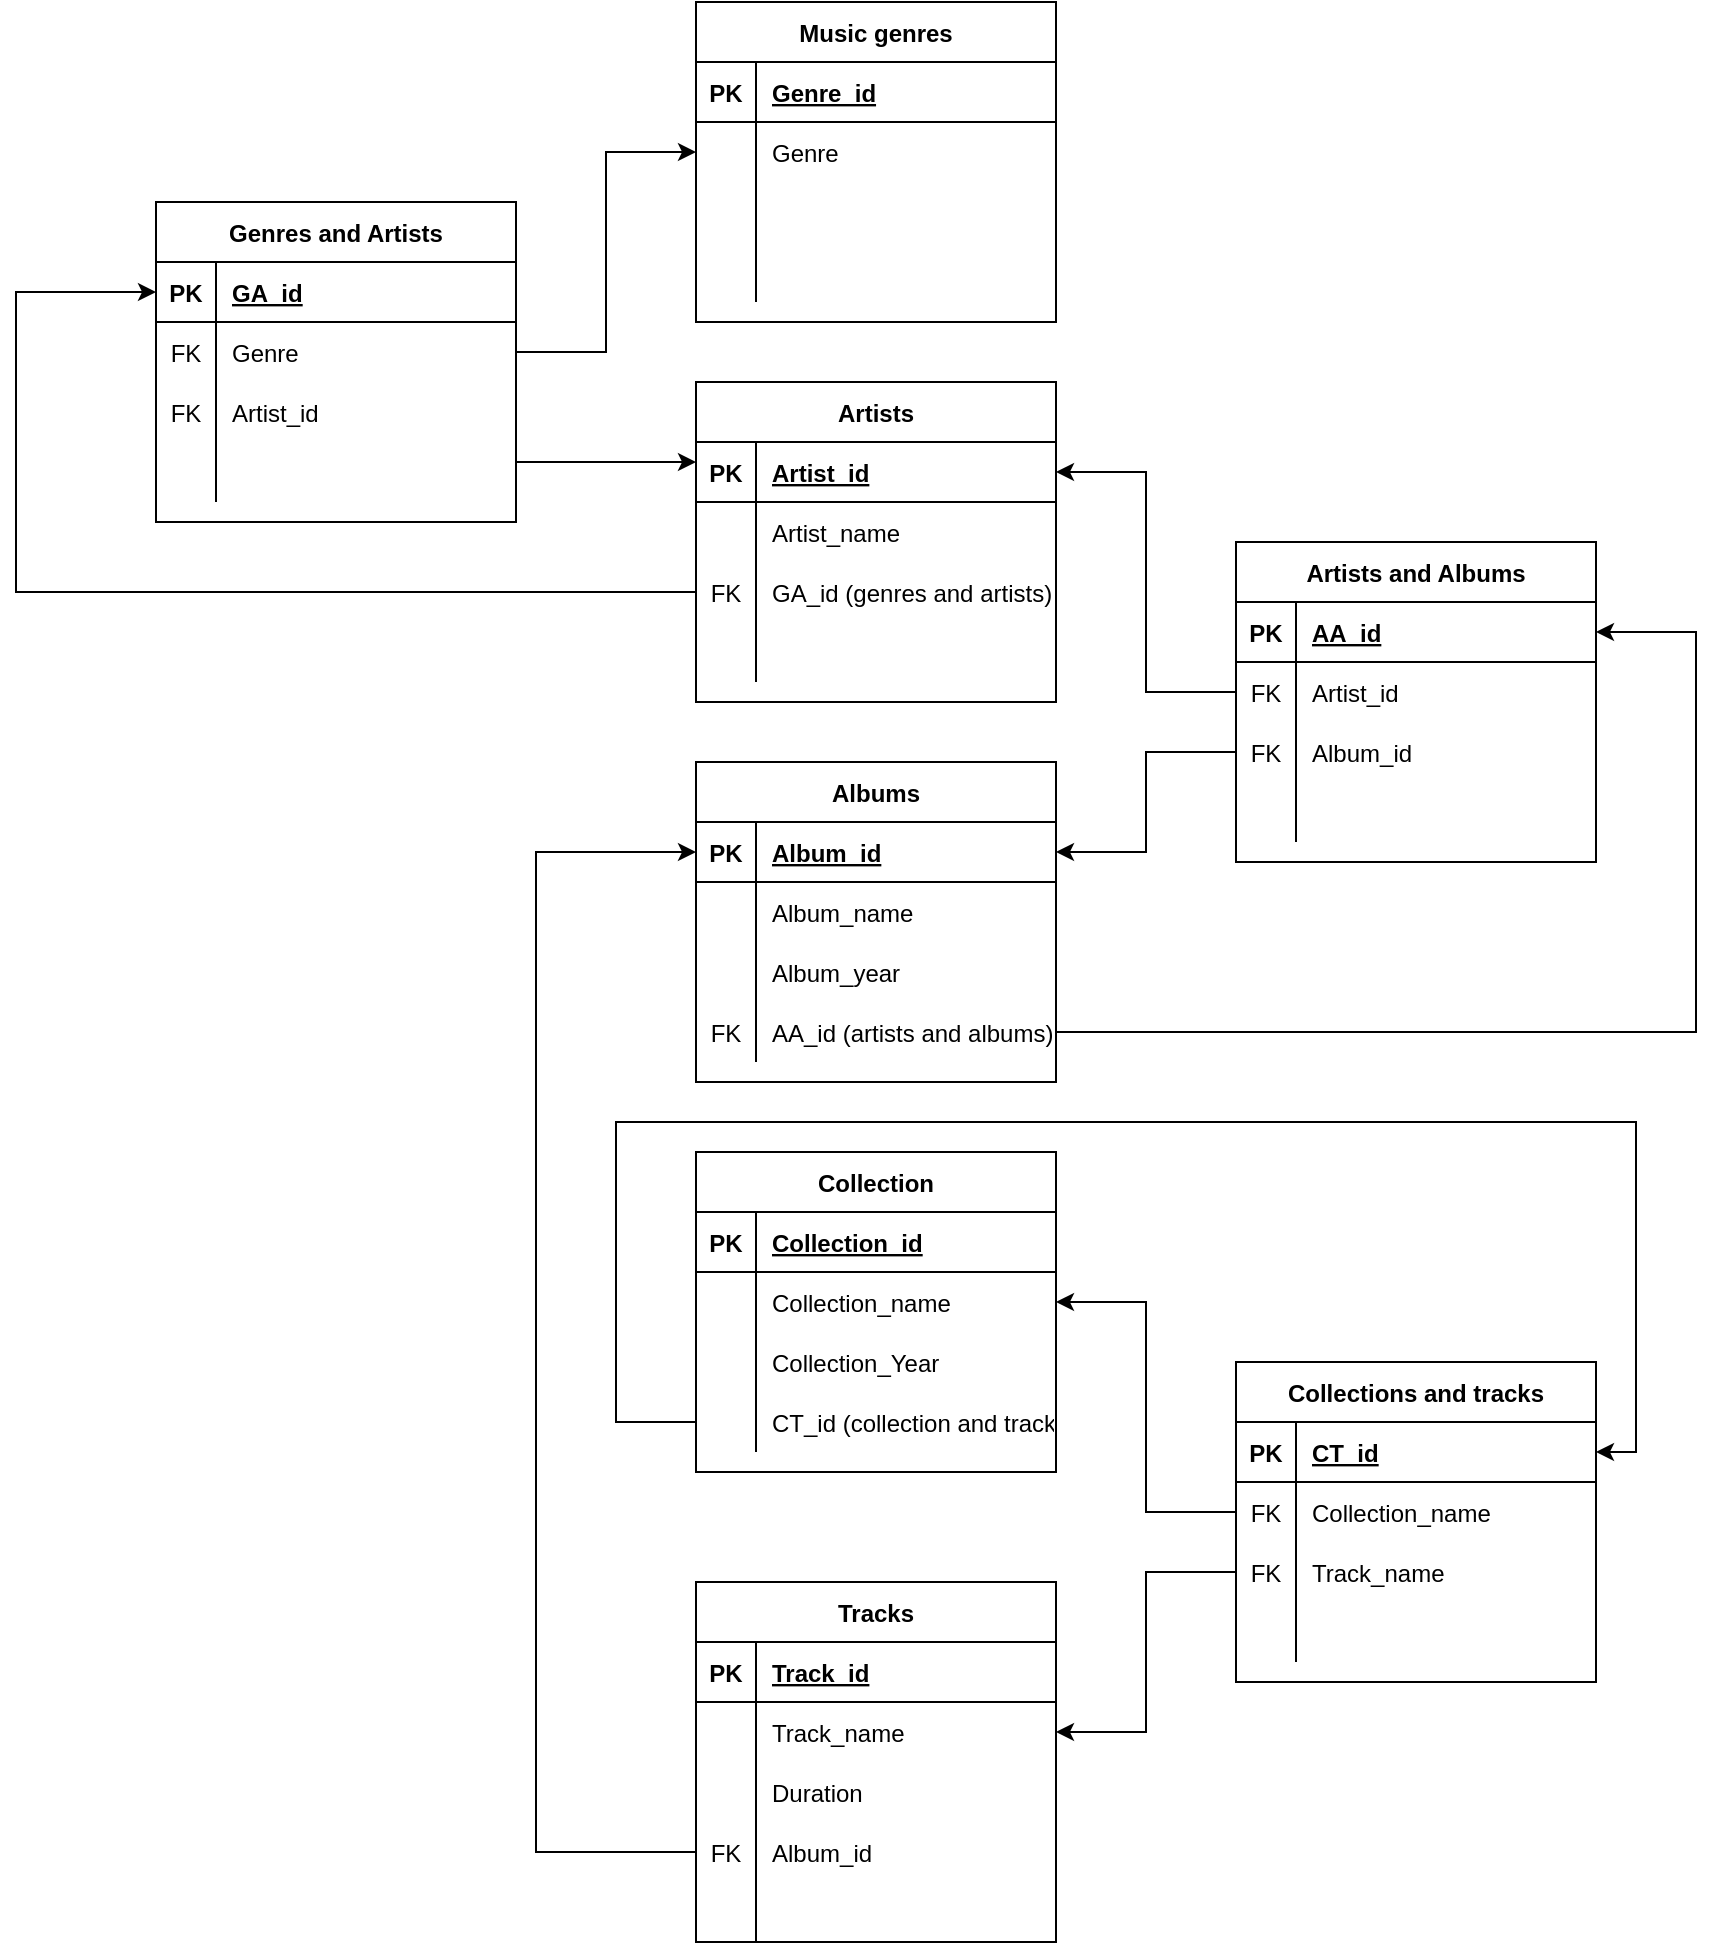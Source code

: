 <mxfile version="20.5.1" type="github">
  <diagram id="jY6W27kg9r6BB66glRkD" name="Страница 1">
    <mxGraphModel dx="1917" dy="568" grid="1" gridSize="10" guides="1" tooltips="1" connect="1" arrows="1" fold="1" page="1" pageScale="1" pageWidth="827" pageHeight="1169" math="0" shadow="0">
      <root>
        <mxCell id="0" />
        <mxCell id="1" parent="0" />
        <mxCell id="2VaK1a6wCVmKWo9FYYq7-14" value="Artists" style="shape=table;startSize=30;container=1;collapsible=1;childLayout=tableLayout;fixedRows=1;rowLines=0;fontStyle=1;align=center;resizeLast=1;" vertex="1" parent="1">
          <mxGeometry x="300" y="200" width="180" height="160" as="geometry" />
        </mxCell>
        <mxCell id="2VaK1a6wCVmKWo9FYYq7-15" value="" style="shape=tableRow;horizontal=0;startSize=0;swimlaneHead=0;swimlaneBody=0;fillColor=none;collapsible=0;dropTarget=0;points=[[0,0.5],[1,0.5]];portConstraint=eastwest;top=0;left=0;right=0;bottom=1;" vertex="1" parent="2VaK1a6wCVmKWo9FYYq7-14">
          <mxGeometry y="30" width="180" height="30" as="geometry" />
        </mxCell>
        <mxCell id="2VaK1a6wCVmKWo9FYYq7-16" value="PK" style="shape=partialRectangle;connectable=0;fillColor=none;top=0;left=0;bottom=0;right=0;fontStyle=1;overflow=hidden;" vertex="1" parent="2VaK1a6wCVmKWo9FYYq7-15">
          <mxGeometry width="30" height="30" as="geometry">
            <mxRectangle width="30" height="30" as="alternateBounds" />
          </mxGeometry>
        </mxCell>
        <mxCell id="2VaK1a6wCVmKWo9FYYq7-17" value="Artist_id" style="shape=partialRectangle;connectable=0;fillColor=none;top=0;left=0;bottom=0;right=0;align=left;spacingLeft=6;fontStyle=5;overflow=hidden;" vertex="1" parent="2VaK1a6wCVmKWo9FYYq7-15">
          <mxGeometry x="30" width="150" height="30" as="geometry">
            <mxRectangle width="150" height="30" as="alternateBounds" />
          </mxGeometry>
        </mxCell>
        <mxCell id="2VaK1a6wCVmKWo9FYYq7-18" value="" style="shape=tableRow;horizontal=0;startSize=0;swimlaneHead=0;swimlaneBody=0;fillColor=none;collapsible=0;dropTarget=0;points=[[0,0.5],[1,0.5]];portConstraint=eastwest;top=0;left=0;right=0;bottom=0;" vertex="1" parent="2VaK1a6wCVmKWo9FYYq7-14">
          <mxGeometry y="60" width="180" height="30" as="geometry" />
        </mxCell>
        <mxCell id="2VaK1a6wCVmKWo9FYYq7-19" value="" style="shape=partialRectangle;connectable=0;fillColor=none;top=0;left=0;bottom=0;right=0;editable=1;overflow=hidden;" vertex="1" parent="2VaK1a6wCVmKWo9FYYq7-18">
          <mxGeometry width="30" height="30" as="geometry">
            <mxRectangle width="30" height="30" as="alternateBounds" />
          </mxGeometry>
        </mxCell>
        <mxCell id="2VaK1a6wCVmKWo9FYYq7-20" value="Artist_name" style="shape=partialRectangle;connectable=0;fillColor=none;top=0;left=0;bottom=0;right=0;align=left;spacingLeft=6;overflow=hidden;" vertex="1" parent="2VaK1a6wCVmKWo9FYYq7-18">
          <mxGeometry x="30" width="150" height="30" as="geometry">
            <mxRectangle width="150" height="30" as="alternateBounds" />
          </mxGeometry>
        </mxCell>
        <mxCell id="2VaK1a6wCVmKWo9FYYq7-21" value="" style="shape=tableRow;horizontal=0;startSize=0;swimlaneHead=0;swimlaneBody=0;fillColor=none;collapsible=0;dropTarget=0;points=[[0,0.5],[1,0.5]];portConstraint=eastwest;top=0;left=0;right=0;bottom=0;" vertex="1" parent="2VaK1a6wCVmKWo9FYYq7-14">
          <mxGeometry y="90" width="180" height="30" as="geometry" />
        </mxCell>
        <mxCell id="2VaK1a6wCVmKWo9FYYq7-22" value="FK" style="shape=partialRectangle;connectable=0;fillColor=none;top=0;left=0;bottom=0;right=0;editable=1;overflow=hidden;" vertex="1" parent="2VaK1a6wCVmKWo9FYYq7-21">
          <mxGeometry width="30" height="30" as="geometry">
            <mxRectangle width="30" height="30" as="alternateBounds" />
          </mxGeometry>
        </mxCell>
        <mxCell id="2VaK1a6wCVmKWo9FYYq7-23" value="GA_id (genres and artists)" style="shape=partialRectangle;connectable=0;fillColor=none;top=0;left=0;bottom=0;right=0;align=left;spacingLeft=6;overflow=hidden;" vertex="1" parent="2VaK1a6wCVmKWo9FYYq7-21">
          <mxGeometry x="30" width="150" height="30" as="geometry">
            <mxRectangle width="150" height="30" as="alternateBounds" />
          </mxGeometry>
        </mxCell>
        <mxCell id="2VaK1a6wCVmKWo9FYYq7-24" value="" style="shape=tableRow;horizontal=0;startSize=0;swimlaneHead=0;swimlaneBody=0;fillColor=none;collapsible=0;dropTarget=0;points=[[0,0.5],[1,0.5]];portConstraint=eastwest;top=0;left=0;right=0;bottom=0;" vertex="1" parent="2VaK1a6wCVmKWo9FYYq7-14">
          <mxGeometry y="120" width="180" height="30" as="geometry" />
        </mxCell>
        <mxCell id="2VaK1a6wCVmKWo9FYYq7-25" value="" style="shape=partialRectangle;connectable=0;fillColor=none;top=0;left=0;bottom=0;right=0;editable=1;overflow=hidden;" vertex="1" parent="2VaK1a6wCVmKWo9FYYq7-24">
          <mxGeometry width="30" height="30" as="geometry">
            <mxRectangle width="30" height="30" as="alternateBounds" />
          </mxGeometry>
        </mxCell>
        <mxCell id="2VaK1a6wCVmKWo9FYYq7-26" value="" style="shape=partialRectangle;connectable=0;fillColor=none;top=0;left=0;bottom=0;right=0;align=left;spacingLeft=6;overflow=hidden;" vertex="1" parent="2VaK1a6wCVmKWo9FYYq7-24">
          <mxGeometry x="30" width="150" height="30" as="geometry">
            <mxRectangle width="150" height="30" as="alternateBounds" />
          </mxGeometry>
        </mxCell>
        <mxCell id="2VaK1a6wCVmKWo9FYYq7-27" value="Albums" style="shape=table;startSize=30;container=1;collapsible=1;childLayout=tableLayout;fixedRows=1;rowLines=0;fontStyle=1;align=center;resizeLast=1;" vertex="1" parent="1">
          <mxGeometry x="300" y="390" width="180" height="160" as="geometry" />
        </mxCell>
        <mxCell id="2VaK1a6wCVmKWo9FYYq7-28" value="" style="shape=tableRow;horizontal=0;startSize=0;swimlaneHead=0;swimlaneBody=0;fillColor=none;collapsible=0;dropTarget=0;points=[[0,0.5],[1,0.5]];portConstraint=eastwest;top=0;left=0;right=0;bottom=1;" vertex="1" parent="2VaK1a6wCVmKWo9FYYq7-27">
          <mxGeometry y="30" width="180" height="30" as="geometry" />
        </mxCell>
        <mxCell id="2VaK1a6wCVmKWo9FYYq7-29" value="PK" style="shape=partialRectangle;connectable=0;fillColor=none;top=0;left=0;bottom=0;right=0;fontStyle=1;overflow=hidden;" vertex="1" parent="2VaK1a6wCVmKWo9FYYq7-28">
          <mxGeometry width="30" height="30" as="geometry">
            <mxRectangle width="30" height="30" as="alternateBounds" />
          </mxGeometry>
        </mxCell>
        <mxCell id="2VaK1a6wCVmKWo9FYYq7-30" value="Album_id" style="shape=partialRectangle;connectable=0;fillColor=none;top=0;left=0;bottom=0;right=0;align=left;spacingLeft=6;fontStyle=5;overflow=hidden;" vertex="1" parent="2VaK1a6wCVmKWo9FYYq7-28">
          <mxGeometry x="30" width="150" height="30" as="geometry">
            <mxRectangle width="150" height="30" as="alternateBounds" />
          </mxGeometry>
        </mxCell>
        <mxCell id="2VaK1a6wCVmKWo9FYYq7-31" value="" style="shape=tableRow;horizontal=0;startSize=0;swimlaneHead=0;swimlaneBody=0;fillColor=none;collapsible=0;dropTarget=0;points=[[0,0.5],[1,0.5]];portConstraint=eastwest;top=0;left=0;right=0;bottom=0;" vertex="1" parent="2VaK1a6wCVmKWo9FYYq7-27">
          <mxGeometry y="60" width="180" height="30" as="geometry" />
        </mxCell>
        <mxCell id="2VaK1a6wCVmKWo9FYYq7-32" value="" style="shape=partialRectangle;connectable=0;fillColor=none;top=0;left=0;bottom=0;right=0;editable=1;overflow=hidden;" vertex="1" parent="2VaK1a6wCVmKWo9FYYq7-31">
          <mxGeometry width="30" height="30" as="geometry">
            <mxRectangle width="30" height="30" as="alternateBounds" />
          </mxGeometry>
        </mxCell>
        <mxCell id="2VaK1a6wCVmKWo9FYYq7-33" value="Album_name" style="shape=partialRectangle;connectable=0;fillColor=none;top=0;left=0;bottom=0;right=0;align=left;spacingLeft=6;overflow=hidden;" vertex="1" parent="2VaK1a6wCVmKWo9FYYq7-31">
          <mxGeometry x="30" width="150" height="30" as="geometry">
            <mxRectangle width="150" height="30" as="alternateBounds" />
          </mxGeometry>
        </mxCell>
        <mxCell id="2VaK1a6wCVmKWo9FYYq7-34" value="" style="shape=tableRow;horizontal=0;startSize=0;swimlaneHead=0;swimlaneBody=0;fillColor=none;collapsible=0;dropTarget=0;points=[[0,0.5],[1,0.5]];portConstraint=eastwest;top=0;left=0;right=0;bottom=0;" vertex="1" parent="2VaK1a6wCVmKWo9FYYq7-27">
          <mxGeometry y="90" width="180" height="30" as="geometry" />
        </mxCell>
        <mxCell id="2VaK1a6wCVmKWo9FYYq7-35" value="" style="shape=partialRectangle;connectable=0;fillColor=none;top=0;left=0;bottom=0;right=0;editable=1;overflow=hidden;" vertex="1" parent="2VaK1a6wCVmKWo9FYYq7-34">
          <mxGeometry width="30" height="30" as="geometry">
            <mxRectangle width="30" height="30" as="alternateBounds" />
          </mxGeometry>
        </mxCell>
        <mxCell id="2VaK1a6wCVmKWo9FYYq7-36" value="Album_year" style="shape=partialRectangle;connectable=0;fillColor=none;top=0;left=0;bottom=0;right=0;align=left;spacingLeft=6;overflow=hidden;" vertex="1" parent="2VaK1a6wCVmKWo9FYYq7-34">
          <mxGeometry x="30" width="150" height="30" as="geometry">
            <mxRectangle width="150" height="30" as="alternateBounds" />
          </mxGeometry>
        </mxCell>
        <mxCell id="2VaK1a6wCVmKWo9FYYq7-37" value="" style="shape=tableRow;horizontal=0;startSize=0;swimlaneHead=0;swimlaneBody=0;fillColor=none;collapsible=0;dropTarget=0;points=[[0,0.5],[1,0.5]];portConstraint=eastwest;top=0;left=0;right=0;bottom=0;" vertex="1" parent="2VaK1a6wCVmKWo9FYYq7-27">
          <mxGeometry y="120" width="180" height="30" as="geometry" />
        </mxCell>
        <mxCell id="2VaK1a6wCVmKWo9FYYq7-38" value="FK" style="shape=partialRectangle;connectable=0;fillColor=none;top=0;left=0;bottom=0;right=0;editable=1;overflow=hidden;" vertex="1" parent="2VaK1a6wCVmKWo9FYYq7-37">
          <mxGeometry width="30" height="30" as="geometry">
            <mxRectangle width="30" height="30" as="alternateBounds" />
          </mxGeometry>
        </mxCell>
        <mxCell id="2VaK1a6wCVmKWo9FYYq7-39" value="AA_id (artists and albums)" style="shape=partialRectangle;connectable=0;fillColor=none;top=0;left=0;bottom=0;right=0;align=left;spacingLeft=6;overflow=hidden;" vertex="1" parent="2VaK1a6wCVmKWo9FYYq7-37">
          <mxGeometry x="30" width="150" height="30" as="geometry">
            <mxRectangle width="150" height="30" as="alternateBounds" />
          </mxGeometry>
        </mxCell>
        <mxCell id="2VaK1a6wCVmKWo9FYYq7-40" value="Tracks" style="shape=table;startSize=30;container=1;collapsible=1;childLayout=tableLayout;fixedRows=1;rowLines=0;fontStyle=1;align=center;resizeLast=1;" vertex="1" parent="1">
          <mxGeometry x="300" y="800" width="180" height="180" as="geometry" />
        </mxCell>
        <mxCell id="2VaK1a6wCVmKWo9FYYq7-41" value="" style="shape=tableRow;horizontal=0;startSize=0;swimlaneHead=0;swimlaneBody=0;fillColor=none;collapsible=0;dropTarget=0;points=[[0,0.5],[1,0.5]];portConstraint=eastwest;top=0;left=0;right=0;bottom=1;" vertex="1" parent="2VaK1a6wCVmKWo9FYYq7-40">
          <mxGeometry y="30" width="180" height="30" as="geometry" />
        </mxCell>
        <mxCell id="2VaK1a6wCVmKWo9FYYq7-42" value="PK" style="shape=partialRectangle;connectable=0;fillColor=none;top=0;left=0;bottom=0;right=0;fontStyle=1;overflow=hidden;" vertex="1" parent="2VaK1a6wCVmKWo9FYYq7-41">
          <mxGeometry width="30" height="30" as="geometry">
            <mxRectangle width="30" height="30" as="alternateBounds" />
          </mxGeometry>
        </mxCell>
        <mxCell id="2VaK1a6wCVmKWo9FYYq7-43" value="Track_id" style="shape=partialRectangle;connectable=0;fillColor=none;top=0;left=0;bottom=0;right=0;align=left;spacingLeft=6;fontStyle=5;overflow=hidden;" vertex="1" parent="2VaK1a6wCVmKWo9FYYq7-41">
          <mxGeometry x="30" width="150" height="30" as="geometry">
            <mxRectangle width="150" height="30" as="alternateBounds" />
          </mxGeometry>
        </mxCell>
        <mxCell id="2VaK1a6wCVmKWo9FYYq7-44" value="" style="shape=tableRow;horizontal=0;startSize=0;swimlaneHead=0;swimlaneBody=0;fillColor=none;collapsible=0;dropTarget=0;points=[[0,0.5],[1,0.5]];portConstraint=eastwest;top=0;left=0;right=0;bottom=0;" vertex="1" parent="2VaK1a6wCVmKWo9FYYq7-40">
          <mxGeometry y="60" width="180" height="30" as="geometry" />
        </mxCell>
        <mxCell id="2VaK1a6wCVmKWo9FYYq7-45" value="" style="shape=partialRectangle;connectable=0;fillColor=none;top=0;left=0;bottom=0;right=0;editable=1;overflow=hidden;" vertex="1" parent="2VaK1a6wCVmKWo9FYYq7-44">
          <mxGeometry width="30" height="30" as="geometry">
            <mxRectangle width="30" height="30" as="alternateBounds" />
          </mxGeometry>
        </mxCell>
        <mxCell id="2VaK1a6wCVmKWo9FYYq7-46" value="Track_name" style="shape=partialRectangle;connectable=0;fillColor=none;top=0;left=0;bottom=0;right=0;align=left;spacingLeft=6;overflow=hidden;" vertex="1" parent="2VaK1a6wCVmKWo9FYYq7-44">
          <mxGeometry x="30" width="150" height="30" as="geometry">
            <mxRectangle width="150" height="30" as="alternateBounds" />
          </mxGeometry>
        </mxCell>
        <mxCell id="2VaK1a6wCVmKWo9FYYq7-47" value="" style="shape=tableRow;horizontal=0;startSize=0;swimlaneHead=0;swimlaneBody=0;fillColor=none;collapsible=0;dropTarget=0;points=[[0,0.5],[1,0.5]];portConstraint=eastwest;top=0;left=0;right=0;bottom=0;" vertex="1" parent="2VaK1a6wCVmKWo9FYYq7-40">
          <mxGeometry y="90" width="180" height="30" as="geometry" />
        </mxCell>
        <mxCell id="2VaK1a6wCVmKWo9FYYq7-48" value="" style="shape=partialRectangle;connectable=0;fillColor=none;top=0;left=0;bottom=0;right=0;editable=1;overflow=hidden;" vertex="1" parent="2VaK1a6wCVmKWo9FYYq7-47">
          <mxGeometry width="30" height="30" as="geometry">
            <mxRectangle width="30" height="30" as="alternateBounds" />
          </mxGeometry>
        </mxCell>
        <mxCell id="2VaK1a6wCVmKWo9FYYq7-49" value="Duration" style="shape=partialRectangle;connectable=0;fillColor=none;top=0;left=0;bottom=0;right=0;align=left;spacingLeft=6;overflow=hidden;" vertex="1" parent="2VaK1a6wCVmKWo9FYYq7-47">
          <mxGeometry x="30" width="150" height="30" as="geometry">
            <mxRectangle width="150" height="30" as="alternateBounds" />
          </mxGeometry>
        </mxCell>
        <mxCell id="2VaK1a6wCVmKWo9FYYq7-50" value="" style="shape=tableRow;horizontal=0;startSize=0;swimlaneHead=0;swimlaneBody=0;fillColor=none;collapsible=0;dropTarget=0;points=[[0,0.5],[1,0.5]];portConstraint=eastwest;top=0;left=0;right=0;bottom=0;" vertex="1" parent="2VaK1a6wCVmKWo9FYYq7-40">
          <mxGeometry y="120" width="180" height="30" as="geometry" />
        </mxCell>
        <mxCell id="2VaK1a6wCVmKWo9FYYq7-51" value="FK" style="shape=partialRectangle;connectable=0;fillColor=none;top=0;left=0;bottom=0;right=0;editable=1;overflow=hidden;" vertex="1" parent="2VaK1a6wCVmKWo9FYYq7-50">
          <mxGeometry width="30" height="30" as="geometry">
            <mxRectangle width="30" height="30" as="alternateBounds" />
          </mxGeometry>
        </mxCell>
        <mxCell id="2VaK1a6wCVmKWo9FYYq7-52" value="Album_id" style="shape=partialRectangle;connectable=0;fillColor=none;top=0;left=0;bottom=0;right=0;align=left;spacingLeft=6;overflow=hidden;" vertex="1" parent="2VaK1a6wCVmKWo9FYYq7-50">
          <mxGeometry x="30" width="150" height="30" as="geometry">
            <mxRectangle width="150" height="30" as="alternateBounds" />
          </mxGeometry>
        </mxCell>
        <mxCell id="2VaK1a6wCVmKWo9FYYq7-161" value="" style="shape=tableRow;horizontal=0;startSize=0;swimlaneHead=0;swimlaneBody=0;fillColor=none;collapsible=0;dropTarget=0;points=[[0,0.5],[1,0.5]];portConstraint=eastwest;top=0;left=0;right=0;bottom=0;" vertex="1" parent="2VaK1a6wCVmKWo9FYYq7-40">
          <mxGeometry y="150" width="180" height="30" as="geometry" />
        </mxCell>
        <mxCell id="2VaK1a6wCVmKWo9FYYq7-162" value="" style="shape=partialRectangle;connectable=0;fillColor=none;top=0;left=0;bottom=0;right=0;editable=1;overflow=hidden;" vertex="1" parent="2VaK1a6wCVmKWo9FYYq7-161">
          <mxGeometry width="30" height="30" as="geometry">
            <mxRectangle width="30" height="30" as="alternateBounds" />
          </mxGeometry>
        </mxCell>
        <mxCell id="2VaK1a6wCVmKWo9FYYq7-163" value="" style="shape=partialRectangle;connectable=0;fillColor=none;top=0;left=0;bottom=0;right=0;align=left;spacingLeft=6;overflow=hidden;" vertex="1" parent="2VaK1a6wCVmKWo9FYYq7-161">
          <mxGeometry x="30" width="150" height="30" as="geometry">
            <mxRectangle width="150" height="30" as="alternateBounds" />
          </mxGeometry>
        </mxCell>
        <mxCell id="2VaK1a6wCVmKWo9FYYq7-82" value="Genres and Artists" style="shape=table;startSize=30;container=1;collapsible=1;childLayout=tableLayout;fixedRows=1;rowLines=0;fontStyle=1;align=center;resizeLast=1;" vertex="1" parent="1">
          <mxGeometry x="30" y="110" width="180" height="160" as="geometry" />
        </mxCell>
        <mxCell id="2VaK1a6wCVmKWo9FYYq7-83" value="" style="shape=tableRow;horizontal=0;startSize=0;swimlaneHead=0;swimlaneBody=0;fillColor=none;collapsible=0;dropTarget=0;points=[[0,0.5],[1,0.5]];portConstraint=eastwest;top=0;left=0;right=0;bottom=1;" vertex="1" parent="2VaK1a6wCVmKWo9FYYq7-82">
          <mxGeometry y="30" width="180" height="30" as="geometry" />
        </mxCell>
        <mxCell id="2VaK1a6wCVmKWo9FYYq7-84" value="PK" style="shape=partialRectangle;connectable=0;fillColor=none;top=0;left=0;bottom=0;right=0;fontStyle=1;overflow=hidden;" vertex="1" parent="2VaK1a6wCVmKWo9FYYq7-83">
          <mxGeometry width="30" height="30" as="geometry">
            <mxRectangle width="30" height="30" as="alternateBounds" />
          </mxGeometry>
        </mxCell>
        <mxCell id="2VaK1a6wCVmKWo9FYYq7-85" value="GA_id" style="shape=partialRectangle;connectable=0;fillColor=none;top=0;left=0;bottom=0;right=0;align=left;spacingLeft=6;fontStyle=5;overflow=hidden;" vertex="1" parent="2VaK1a6wCVmKWo9FYYq7-83">
          <mxGeometry x="30" width="150" height="30" as="geometry">
            <mxRectangle width="150" height="30" as="alternateBounds" />
          </mxGeometry>
        </mxCell>
        <mxCell id="2VaK1a6wCVmKWo9FYYq7-86" value="" style="shape=tableRow;horizontal=0;startSize=0;swimlaneHead=0;swimlaneBody=0;fillColor=none;collapsible=0;dropTarget=0;points=[[0,0.5],[1,0.5]];portConstraint=eastwest;top=0;left=0;right=0;bottom=0;" vertex="1" parent="2VaK1a6wCVmKWo9FYYq7-82">
          <mxGeometry y="60" width="180" height="30" as="geometry" />
        </mxCell>
        <mxCell id="2VaK1a6wCVmKWo9FYYq7-87" value="FK" style="shape=partialRectangle;connectable=0;fillColor=none;top=0;left=0;bottom=0;right=0;editable=1;overflow=hidden;" vertex="1" parent="2VaK1a6wCVmKWo9FYYq7-86">
          <mxGeometry width="30" height="30" as="geometry">
            <mxRectangle width="30" height="30" as="alternateBounds" />
          </mxGeometry>
        </mxCell>
        <mxCell id="2VaK1a6wCVmKWo9FYYq7-88" value="Genre" style="shape=partialRectangle;connectable=0;fillColor=none;top=0;left=0;bottom=0;right=0;align=left;spacingLeft=6;overflow=hidden;" vertex="1" parent="2VaK1a6wCVmKWo9FYYq7-86">
          <mxGeometry x="30" width="150" height="30" as="geometry">
            <mxRectangle width="150" height="30" as="alternateBounds" />
          </mxGeometry>
        </mxCell>
        <mxCell id="2VaK1a6wCVmKWo9FYYq7-89" value="" style="shape=tableRow;horizontal=0;startSize=0;swimlaneHead=0;swimlaneBody=0;fillColor=none;collapsible=0;dropTarget=0;points=[[0,0.5],[1,0.5]];portConstraint=eastwest;top=0;left=0;right=0;bottom=0;" vertex="1" parent="2VaK1a6wCVmKWo9FYYq7-82">
          <mxGeometry y="90" width="180" height="30" as="geometry" />
        </mxCell>
        <mxCell id="2VaK1a6wCVmKWo9FYYq7-90" value="FK" style="shape=partialRectangle;connectable=0;fillColor=none;top=0;left=0;bottom=0;right=0;editable=1;overflow=hidden;" vertex="1" parent="2VaK1a6wCVmKWo9FYYq7-89">
          <mxGeometry width="30" height="30" as="geometry">
            <mxRectangle width="30" height="30" as="alternateBounds" />
          </mxGeometry>
        </mxCell>
        <mxCell id="2VaK1a6wCVmKWo9FYYq7-91" value="Artist_id" style="shape=partialRectangle;connectable=0;fillColor=none;top=0;left=0;bottom=0;right=0;align=left;spacingLeft=6;overflow=hidden;" vertex="1" parent="2VaK1a6wCVmKWo9FYYq7-89">
          <mxGeometry x="30" width="150" height="30" as="geometry">
            <mxRectangle width="150" height="30" as="alternateBounds" />
          </mxGeometry>
        </mxCell>
        <mxCell id="2VaK1a6wCVmKWo9FYYq7-92" value="" style="shape=tableRow;horizontal=0;startSize=0;swimlaneHead=0;swimlaneBody=0;fillColor=none;collapsible=0;dropTarget=0;points=[[0,0.5],[1,0.5]];portConstraint=eastwest;top=0;left=0;right=0;bottom=0;" vertex="1" parent="2VaK1a6wCVmKWo9FYYq7-82">
          <mxGeometry y="120" width="180" height="30" as="geometry" />
        </mxCell>
        <mxCell id="2VaK1a6wCVmKWo9FYYq7-93" value="" style="shape=partialRectangle;connectable=0;fillColor=none;top=0;left=0;bottom=0;right=0;editable=1;overflow=hidden;" vertex="1" parent="2VaK1a6wCVmKWo9FYYq7-92">
          <mxGeometry width="30" height="30" as="geometry">
            <mxRectangle width="30" height="30" as="alternateBounds" />
          </mxGeometry>
        </mxCell>
        <mxCell id="2VaK1a6wCVmKWo9FYYq7-94" value="" style="shape=partialRectangle;connectable=0;fillColor=none;top=0;left=0;bottom=0;right=0;align=left;spacingLeft=6;overflow=hidden;" vertex="1" parent="2VaK1a6wCVmKWo9FYYq7-92">
          <mxGeometry x="30" width="150" height="30" as="geometry">
            <mxRectangle width="150" height="30" as="alternateBounds" />
          </mxGeometry>
        </mxCell>
        <mxCell id="2VaK1a6wCVmKWo9FYYq7-110" style="edgeStyle=orthogonalEdgeStyle;rounded=0;orthogonalLoop=1;jettySize=auto;html=1;exitX=1;exitY=0.5;exitDx=0;exitDy=0;" edge="1" parent="1" source="2VaK1a6wCVmKWo9FYYq7-89">
          <mxGeometry relative="1" as="geometry">
            <mxPoint x="300" y="240" as="targetPoint" />
            <Array as="points">
              <mxPoint x="210" y="240" />
              <mxPoint x="300" y="240" />
            </Array>
          </mxGeometry>
        </mxCell>
        <mxCell id="2VaK1a6wCVmKWo9FYYq7-125" style="edgeStyle=orthogonalEdgeStyle;rounded=0;orthogonalLoop=1;jettySize=auto;html=1;exitX=0;exitY=0.5;exitDx=0;exitDy=0;entryX=0;entryY=0.5;entryDx=0;entryDy=0;" edge="1" parent="1" source="2VaK1a6wCVmKWo9FYYq7-21" target="2VaK1a6wCVmKWo9FYYq7-83">
          <mxGeometry relative="1" as="geometry">
            <Array as="points">
              <mxPoint x="-40" y="305" />
              <mxPoint x="-40" y="155" />
            </Array>
          </mxGeometry>
        </mxCell>
        <mxCell id="2VaK1a6wCVmKWo9FYYq7-126" value="Artists and Albums" style="shape=table;startSize=30;container=1;collapsible=1;childLayout=tableLayout;fixedRows=1;rowLines=0;fontStyle=1;align=center;resizeLast=1;" vertex="1" parent="1">
          <mxGeometry x="570" y="280" width="180" height="160" as="geometry" />
        </mxCell>
        <mxCell id="2VaK1a6wCVmKWo9FYYq7-127" value="" style="shape=tableRow;horizontal=0;startSize=0;swimlaneHead=0;swimlaneBody=0;fillColor=none;collapsible=0;dropTarget=0;points=[[0,0.5],[1,0.5]];portConstraint=eastwest;top=0;left=0;right=0;bottom=1;" vertex="1" parent="2VaK1a6wCVmKWo9FYYq7-126">
          <mxGeometry y="30" width="180" height="30" as="geometry" />
        </mxCell>
        <mxCell id="2VaK1a6wCVmKWo9FYYq7-128" value="PK" style="shape=partialRectangle;connectable=0;fillColor=none;top=0;left=0;bottom=0;right=0;fontStyle=1;overflow=hidden;" vertex="1" parent="2VaK1a6wCVmKWo9FYYq7-127">
          <mxGeometry width="30" height="30" as="geometry">
            <mxRectangle width="30" height="30" as="alternateBounds" />
          </mxGeometry>
        </mxCell>
        <mxCell id="2VaK1a6wCVmKWo9FYYq7-129" value="AA_id" style="shape=partialRectangle;connectable=0;fillColor=none;top=0;left=0;bottom=0;right=0;align=left;spacingLeft=6;fontStyle=5;overflow=hidden;" vertex="1" parent="2VaK1a6wCVmKWo9FYYq7-127">
          <mxGeometry x="30" width="150" height="30" as="geometry">
            <mxRectangle width="150" height="30" as="alternateBounds" />
          </mxGeometry>
        </mxCell>
        <mxCell id="2VaK1a6wCVmKWo9FYYq7-130" value="" style="shape=tableRow;horizontal=0;startSize=0;swimlaneHead=0;swimlaneBody=0;fillColor=none;collapsible=0;dropTarget=0;points=[[0,0.5],[1,0.5]];portConstraint=eastwest;top=0;left=0;right=0;bottom=0;" vertex="1" parent="2VaK1a6wCVmKWo9FYYq7-126">
          <mxGeometry y="60" width="180" height="30" as="geometry" />
        </mxCell>
        <mxCell id="2VaK1a6wCVmKWo9FYYq7-131" value="FK" style="shape=partialRectangle;connectable=0;fillColor=none;top=0;left=0;bottom=0;right=0;editable=1;overflow=hidden;" vertex="1" parent="2VaK1a6wCVmKWo9FYYq7-130">
          <mxGeometry width="30" height="30" as="geometry">
            <mxRectangle width="30" height="30" as="alternateBounds" />
          </mxGeometry>
        </mxCell>
        <mxCell id="2VaK1a6wCVmKWo9FYYq7-132" value="Artist_id" style="shape=partialRectangle;connectable=0;fillColor=none;top=0;left=0;bottom=0;right=0;align=left;spacingLeft=6;overflow=hidden;" vertex="1" parent="2VaK1a6wCVmKWo9FYYq7-130">
          <mxGeometry x="30" width="150" height="30" as="geometry">
            <mxRectangle width="150" height="30" as="alternateBounds" />
          </mxGeometry>
        </mxCell>
        <mxCell id="2VaK1a6wCVmKWo9FYYq7-133" value="" style="shape=tableRow;horizontal=0;startSize=0;swimlaneHead=0;swimlaneBody=0;fillColor=none;collapsible=0;dropTarget=0;points=[[0,0.5],[1,0.5]];portConstraint=eastwest;top=0;left=0;right=0;bottom=0;" vertex="1" parent="2VaK1a6wCVmKWo9FYYq7-126">
          <mxGeometry y="90" width="180" height="30" as="geometry" />
        </mxCell>
        <mxCell id="2VaK1a6wCVmKWo9FYYq7-134" value="FK" style="shape=partialRectangle;connectable=0;fillColor=none;top=0;left=0;bottom=0;right=0;editable=1;overflow=hidden;" vertex="1" parent="2VaK1a6wCVmKWo9FYYq7-133">
          <mxGeometry width="30" height="30" as="geometry">
            <mxRectangle width="30" height="30" as="alternateBounds" />
          </mxGeometry>
        </mxCell>
        <mxCell id="2VaK1a6wCVmKWo9FYYq7-135" value="Album_id" style="shape=partialRectangle;connectable=0;fillColor=none;top=0;left=0;bottom=0;right=0;align=left;spacingLeft=6;overflow=hidden;" vertex="1" parent="2VaK1a6wCVmKWo9FYYq7-133">
          <mxGeometry x="30" width="150" height="30" as="geometry">
            <mxRectangle width="150" height="30" as="alternateBounds" />
          </mxGeometry>
        </mxCell>
        <mxCell id="2VaK1a6wCVmKWo9FYYq7-136" value="" style="shape=tableRow;horizontal=0;startSize=0;swimlaneHead=0;swimlaneBody=0;fillColor=none;collapsible=0;dropTarget=0;points=[[0,0.5],[1,0.5]];portConstraint=eastwest;top=0;left=0;right=0;bottom=0;" vertex="1" parent="2VaK1a6wCVmKWo9FYYq7-126">
          <mxGeometry y="120" width="180" height="30" as="geometry" />
        </mxCell>
        <mxCell id="2VaK1a6wCVmKWo9FYYq7-137" value="" style="shape=partialRectangle;connectable=0;fillColor=none;top=0;left=0;bottom=0;right=0;editable=1;overflow=hidden;" vertex="1" parent="2VaK1a6wCVmKWo9FYYq7-136">
          <mxGeometry width="30" height="30" as="geometry">
            <mxRectangle width="30" height="30" as="alternateBounds" />
          </mxGeometry>
        </mxCell>
        <mxCell id="2VaK1a6wCVmKWo9FYYq7-138" value="" style="shape=partialRectangle;connectable=0;fillColor=none;top=0;left=0;bottom=0;right=0;align=left;spacingLeft=6;overflow=hidden;" vertex="1" parent="2VaK1a6wCVmKWo9FYYq7-136">
          <mxGeometry x="30" width="150" height="30" as="geometry">
            <mxRectangle width="150" height="30" as="alternateBounds" />
          </mxGeometry>
        </mxCell>
        <mxCell id="2VaK1a6wCVmKWo9FYYq7-140" style="edgeStyle=orthogonalEdgeStyle;rounded=0;orthogonalLoop=1;jettySize=auto;html=1;exitX=0;exitY=0.5;exitDx=0;exitDy=0;entryX=1;entryY=0.5;entryDx=0;entryDy=0;" edge="1" parent="1" source="2VaK1a6wCVmKWo9FYYq7-130" target="2VaK1a6wCVmKWo9FYYq7-15">
          <mxGeometry relative="1" as="geometry" />
        </mxCell>
        <mxCell id="2VaK1a6wCVmKWo9FYYq7-141" style="edgeStyle=orthogonalEdgeStyle;rounded=0;orthogonalLoop=1;jettySize=auto;html=1;exitX=0;exitY=0.5;exitDx=0;exitDy=0;entryX=1;entryY=0.5;entryDx=0;entryDy=0;" edge="1" parent="1" source="2VaK1a6wCVmKWo9FYYq7-133" target="2VaK1a6wCVmKWo9FYYq7-28">
          <mxGeometry relative="1" as="geometry" />
        </mxCell>
        <mxCell id="2VaK1a6wCVmKWo9FYYq7-142" style="edgeStyle=orthogonalEdgeStyle;rounded=0;orthogonalLoop=1;jettySize=auto;html=1;exitX=1;exitY=0.5;exitDx=0;exitDy=0;entryX=1;entryY=0.5;entryDx=0;entryDy=0;" edge="1" parent="1" source="2VaK1a6wCVmKWo9FYYq7-37" target="2VaK1a6wCVmKWo9FYYq7-127">
          <mxGeometry relative="1" as="geometry">
            <Array as="points">
              <mxPoint x="800" y="525" />
              <mxPoint x="800" y="325" />
            </Array>
          </mxGeometry>
        </mxCell>
        <mxCell id="2VaK1a6wCVmKWo9FYYq7-143" value="Collections and tracks" style="shape=table;startSize=30;container=1;collapsible=1;childLayout=tableLayout;fixedRows=1;rowLines=0;fontStyle=1;align=center;resizeLast=1;" vertex="1" parent="1">
          <mxGeometry x="570" y="690" width="180" height="160" as="geometry" />
        </mxCell>
        <mxCell id="2VaK1a6wCVmKWo9FYYq7-144" value="" style="shape=tableRow;horizontal=0;startSize=0;swimlaneHead=0;swimlaneBody=0;fillColor=none;collapsible=0;dropTarget=0;points=[[0,0.5],[1,0.5]];portConstraint=eastwest;top=0;left=0;right=0;bottom=1;" vertex="1" parent="2VaK1a6wCVmKWo9FYYq7-143">
          <mxGeometry y="30" width="180" height="30" as="geometry" />
        </mxCell>
        <mxCell id="2VaK1a6wCVmKWo9FYYq7-145" value="PK" style="shape=partialRectangle;connectable=0;fillColor=none;top=0;left=0;bottom=0;right=0;fontStyle=1;overflow=hidden;" vertex="1" parent="2VaK1a6wCVmKWo9FYYq7-144">
          <mxGeometry width="30" height="30" as="geometry">
            <mxRectangle width="30" height="30" as="alternateBounds" />
          </mxGeometry>
        </mxCell>
        <mxCell id="2VaK1a6wCVmKWo9FYYq7-146" value="CT_id" style="shape=partialRectangle;connectable=0;fillColor=none;top=0;left=0;bottom=0;right=0;align=left;spacingLeft=6;fontStyle=5;overflow=hidden;" vertex="1" parent="2VaK1a6wCVmKWo9FYYq7-144">
          <mxGeometry x="30" width="150" height="30" as="geometry">
            <mxRectangle width="150" height="30" as="alternateBounds" />
          </mxGeometry>
        </mxCell>
        <mxCell id="2VaK1a6wCVmKWo9FYYq7-147" value="" style="shape=tableRow;horizontal=0;startSize=0;swimlaneHead=0;swimlaneBody=0;fillColor=none;collapsible=0;dropTarget=0;points=[[0,0.5],[1,0.5]];portConstraint=eastwest;top=0;left=0;right=0;bottom=0;" vertex="1" parent="2VaK1a6wCVmKWo9FYYq7-143">
          <mxGeometry y="60" width="180" height="30" as="geometry" />
        </mxCell>
        <mxCell id="2VaK1a6wCVmKWo9FYYq7-148" value="FK" style="shape=partialRectangle;connectable=0;fillColor=none;top=0;left=0;bottom=0;right=0;editable=1;overflow=hidden;" vertex="1" parent="2VaK1a6wCVmKWo9FYYq7-147">
          <mxGeometry width="30" height="30" as="geometry">
            <mxRectangle width="30" height="30" as="alternateBounds" />
          </mxGeometry>
        </mxCell>
        <mxCell id="2VaK1a6wCVmKWo9FYYq7-149" value="Collection_name" style="shape=partialRectangle;connectable=0;fillColor=none;top=0;left=0;bottom=0;right=0;align=left;spacingLeft=6;overflow=hidden;" vertex="1" parent="2VaK1a6wCVmKWo9FYYq7-147">
          <mxGeometry x="30" width="150" height="30" as="geometry">
            <mxRectangle width="150" height="30" as="alternateBounds" />
          </mxGeometry>
        </mxCell>
        <mxCell id="2VaK1a6wCVmKWo9FYYq7-150" value="" style="shape=tableRow;horizontal=0;startSize=0;swimlaneHead=0;swimlaneBody=0;fillColor=none;collapsible=0;dropTarget=0;points=[[0,0.5],[1,0.5]];portConstraint=eastwest;top=0;left=0;right=0;bottom=0;" vertex="1" parent="2VaK1a6wCVmKWo9FYYq7-143">
          <mxGeometry y="90" width="180" height="30" as="geometry" />
        </mxCell>
        <mxCell id="2VaK1a6wCVmKWo9FYYq7-151" value="FK" style="shape=partialRectangle;connectable=0;fillColor=none;top=0;left=0;bottom=0;right=0;editable=1;overflow=hidden;" vertex="1" parent="2VaK1a6wCVmKWo9FYYq7-150">
          <mxGeometry width="30" height="30" as="geometry">
            <mxRectangle width="30" height="30" as="alternateBounds" />
          </mxGeometry>
        </mxCell>
        <mxCell id="2VaK1a6wCVmKWo9FYYq7-152" value="Track_name" style="shape=partialRectangle;connectable=0;fillColor=none;top=0;left=0;bottom=0;right=0;align=left;spacingLeft=6;overflow=hidden;" vertex="1" parent="2VaK1a6wCVmKWo9FYYq7-150">
          <mxGeometry x="30" width="150" height="30" as="geometry">
            <mxRectangle width="150" height="30" as="alternateBounds" />
          </mxGeometry>
        </mxCell>
        <mxCell id="2VaK1a6wCVmKWo9FYYq7-153" value="" style="shape=tableRow;horizontal=0;startSize=0;swimlaneHead=0;swimlaneBody=0;fillColor=none;collapsible=0;dropTarget=0;points=[[0,0.5],[1,0.5]];portConstraint=eastwest;top=0;left=0;right=0;bottom=0;" vertex="1" parent="2VaK1a6wCVmKWo9FYYq7-143">
          <mxGeometry y="120" width="180" height="30" as="geometry" />
        </mxCell>
        <mxCell id="2VaK1a6wCVmKWo9FYYq7-154" value="" style="shape=partialRectangle;connectable=0;fillColor=none;top=0;left=0;bottom=0;right=0;editable=1;overflow=hidden;" vertex="1" parent="2VaK1a6wCVmKWo9FYYq7-153">
          <mxGeometry width="30" height="30" as="geometry">
            <mxRectangle width="30" height="30" as="alternateBounds" />
          </mxGeometry>
        </mxCell>
        <mxCell id="2VaK1a6wCVmKWo9FYYq7-155" value="" style="shape=partialRectangle;connectable=0;fillColor=none;top=0;left=0;bottom=0;right=0;align=left;spacingLeft=6;overflow=hidden;" vertex="1" parent="2VaK1a6wCVmKWo9FYYq7-153">
          <mxGeometry x="30" width="150" height="30" as="geometry">
            <mxRectangle width="150" height="30" as="alternateBounds" />
          </mxGeometry>
        </mxCell>
        <mxCell id="2VaK1a6wCVmKWo9FYYq7-164" style="edgeStyle=orthogonalEdgeStyle;rounded=0;orthogonalLoop=1;jettySize=auto;html=1;exitX=0;exitY=0.5;exitDx=0;exitDy=0;entryX=0;entryY=0.5;entryDx=0;entryDy=0;" edge="1" parent="1" source="2VaK1a6wCVmKWo9FYYq7-50" target="2VaK1a6wCVmKWo9FYYq7-28">
          <mxGeometry relative="1" as="geometry">
            <Array as="points">
              <mxPoint x="220" y="935" />
              <mxPoint x="220" y="435" />
            </Array>
          </mxGeometry>
        </mxCell>
        <mxCell id="2VaK1a6wCVmKWo9FYYq7-167" value="Collection" style="shape=table;startSize=30;container=1;collapsible=1;childLayout=tableLayout;fixedRows=1;rowLines=0;fontStyle=1;align=center;resizeLast=1;" vertex="1" parent="1">
          <mxGeometry x="300" y="585" width="180" height="160" as="geometry" />
        </mxCell>
        <mxCell id="2VaK1a6wCVmKWo9FYYq7-168" value="" style="shape=tableRow;horizontal=0;startSize=0;swimlaneHead=0;swimlaneBody=0;fillColor=none;collapsible=0;dropTarget=0;points=[[0,0.5],[1,0.5]];portConstraint=eastwest;top=0;left=0;right=0;bottom=1;" vertex="1" parent="2VaK1a6wCVmKWo9FYYq7-167">
          <mxGeometry y="30" width="180" height="30" as="geometry" />
        </mxCell>
        <mxCell id="2VaK1a6wCVmKWo9FYYq7-169" value="PK" style="shape=partialRectangle;connectable=0;fillColor=none;top=0;left=0;bottom=0;right=0;fontStyle=1;overflow=hidden;" vertex="1" parent="2VaK1a6wCVmKWo9FYYq7-168">
          <mxGeometry width="30" height="30" as="geometry">
            <mxRectangle width="30" height="30" as="alternateBounds" />
          </mxGeometry>
        </mxCell>
        <mxCell id="2VaK1a6wCVmKWo9FYYq7-170" value="Collection_id" style="shape=partialRectangle;connectable=0;fillColor=none;top=0;left=0;bottom=0;right=0;align=left;spacingLeft=6;fontStyle=5;overflow=hidden;" vertex="1" parent="2VaK1a6wCVmKWo9FYYq7-168">
          <mxGeometry x="30" width="150" height="30" as="geometry">
            <mxRectangle width="150" height="30" as="alternateBounds" />
          </mxGeometry>
        </mxCell>
        <mxCell id="2VaK1a6wCVmKWo9FYYq7-171" value="" style="shape=tableRow;horizontal=0;startSize=0;swimlaneHead=0;swimlaneBody=0;fillColor=none;collapsible=0;dropTarget=0;points=[[0,0.5],[1,0.5]];portConstraint=eastwest;top=0;left=0;right=0;bottom=0;" vertex="1" parent="2VaK1a6wCVmKWo9FYYq7-167">
          <mxGeometry y="60" width="180" height="30" as="geometry" />
        </mxCell>
        <mxCell id="2VaK1a6wCVmKWo9FYYq7-172" value="" style="shape=partialRectangle;connectable=0;fillColor=none;top=0;left=0;bottom=0;right=0;editable=1;overflow=hidden;" vertex="1" parent="2VaK1a6wCVmKWo9FYYq7-171">
          <mxGeometry width="30" height="30" as="geometry">
            <mxRectangle width="30" height="30" as="alternateBounds" />
          </mxGeometry>
        </mxCell>
        <mxCell id="2VaK1a6wCVmKWo9FYYq7-173" value="Collection_name" style="shape=partialRectangle;connectable=0;fillColor=none;top=0;left=0;bottom=0;right=0;align=left;spacingLeft=6;overflow=hidden;" vertex="1" parent="2VaK1a6wCVmKWo9FYYq7-171">
          <mxGeometry x="30" width="150" height="30" as="geometry">
            <mxRectangle width="150" height="30" as="alternateBounds" />
          </mxGeometry>
        </mxCell>
        <mxCell id="2VaK1a6wCVmKWo9FYYq7-174" value="" style="shape=tableRow;horizontal=0;startSize=0;swimlaneHead=0;swimlaneBody=0;fillColor=none;collapsible=0;dropTarget=0;points=[[0,0.5],[1,0.5]];portConstraint=eastwest;top=0;left=0;right=0;bottom=0;" vertex="1" parent="2VaK1a6wCVmKWo9FYYq7-167">
          <mxGeometry y="90" width="180" height="30" as="geometry" />
        </mxCell>
        <mxCell id="2VaK1a6wCVmKWo9FYYq7-175" value="" style="shape=partialRectangle;connectable=0;fillColor=none;top=0;left=0;bottom=0;right=0;editable=1;overflow=hidden;" vertex="1" parent="2VaK1a6wCVmKWo9FYYq7-174">
          <mxGeometry width="30" height="30" as="geometry">
            <mxRectangle width="30" height="30" as="alternateBounds" />
          </mxGeometry>
        </mxCell>
        <mxCell id="2VaK1a6wCVmKWo9FYYq7-176" value="Collection_Year" style="shape=partialRectangle;connectable=0;fillColor=none;top=0;left=0;bottom=0;right=0;align=left;spacingLeft=6;overflow=hidden;" vertex="1" parent="2VaK1a6wCVmKWo9FYYq7-174">
          <mxGeometry x="30" width="150" height="30" as="geometry">
            <mxRectangle width="150" height="30" as="alternateBounds" />
          </mxGeometry>
        </mxCell>
        <mxCell id="2VaK1a6wCVmKWo9FYYq7-177" value="" style="shape=tableRow;horizontal=0;startSize=0;swimlaneHead=0;swimlaneBody=0;fillColor=none;collapsible=0;dropTarget=0;points=[[0,0.5],[1,0.5]];portConstraint=eastwest;top=0;left=0;right=0;bottom=0;" vertex="1" parent="2VaK1a6wCVmKWo9FYYq7-167">
          <mxGeometry y="120" width="180" height="30" as="geometry" />
        </mxCell>
        <mxCell id="2VaK1a6wCVmKWo9FYYq7-178" value="" style="shape=partialRectangle;connectable=0;fillColor=none;top=0;left=0;bottom=0;right=0;editable=1;overflow=hidden;" vertex="1" parent="2VaK1a6wCVmKWo9FYYq7-177">
          <mxGeometry width="30" height="30" as="geometry">
            <mxRectangle width="30" height="30" as="alternateBounds" />
          </mxGeometry>
        </mxCell>
        <mxCell id="2VaK1a6wCVmKWo9FYYq7-179" value="CT_id (collection and tracks)" style="shape=partialRectangle;connectable=0;fillColor=none;top=0;left=0;bottom=0;right=0;align=left;spacingLeft=6;overflow=hidden;" vertex="1" parent="2VaK1a6wCVmKWo9FYYq7-177">
          <mxGeometry x="30" width="150" height="30" as="geometry">
            <mxRectangle width="150" height="30" as="alternateBounds" />
          </mxGeometry>
        </mxCell>
        <mxCell id="2VaK1a6wCVmKWo9FYYq7-195" style="edgeStyle=orthogonalEdgeStyle;rounded=0;orthogonalLoop=1;jettySize=auto;html=1;exitX=0;exitY=0.5;exitDx=0;exitDy=0;entryX=1;entryY=0.5;entryDx=0;entryDy=0;" edge="1" parent="1" source="2VaK1a6wCVmKWo9FYYq7-147" target="2VaK1a6wCVmKWo9FYYq7-171">
          <mxGeometry relative="1" as="geometry" />
        </mxCell>
        <mxCell id="2VaK1a6wCVmKWo9FYYq7-196" style="edgeStyle=orthogonalEdgeStyle;rounded=0;orthogonalLoop=1;jettySize=auto;html=1;exitX=0;exitY=0.5;exitDx=0;exitDy=0;entryX=1;entryY=0.5;entryDx=0;entryDy=0;" edge="1" parent="1" source="2VaK1a6wCVmKWo9FYYq7-150" target="2VaK1a6wCVmKWo9FYYq7-44">
          <mxGeometry relative="1" as="geometry" />
        </mxCell>
        <mxCell id="2VaK1a6wCVmKWo9FYYq7-202" style="edgeStyle=orthogonalEdgeStyle;rounded=0;orthogonalLoop=1;jettySize=auto;html=1;exitX=0;exitY=0.5;exitDx=0;exitDy=0;entryX=1;entryY=0.5;entryDx=0;entryDy=0;" edge="1" parent="1" source="2VaK1a6wCVmKWo9FYYq7-177" target="2VaK1a6wCVmKWo9FYYq7-144">
          <mxGeometry relative="1" as="geometry">
            <Array as="points">
              <mxPoint x="260" y="720" />
              <mxPoint x="260" y="570" />
              <mxPoint x="770" y="570" />
              <mxPoint x="770" y="735" />
            </Array>
          </mxGeometry>
        </mxCell>
        <mxCell id="2VaK1a6wCVmKWo9FYYq7-203" value="Music genres" style="shape=table;startSize=30;container=1;collapsible=1;childLayout=tableLayout;fixedRows=1;rowLines=0;fontStyle=1;align=center;resizeLast=1;" vertex="1" parent="1">
          <mxGeometry x="300" y="10" width="180" height="160" as="geometry" />
        </mxCell>
        <mxCell id="2VaK1a6wCVmKWo9FYYq7-204" value="" style="shape=tableRow;horizontal=0;startSize=0;swimlaneHead=0;swimlaneBody=0;fillColor=none;collapsible=0;dropTarget=0;points=[[0,0.5],[1,0.5]];portConstraint=eastwest;top=0;left=0;right=0;bottom=1;" vertex="1" parent="2VaK1a6wCVmKWo9FYYq7-203">
          <mxGeometry y="30" width="180" height="30" as="geometry" />
        </mxCell>
        <mxCell id="2VaK1a6wCVmKWo9FYYq7-205" value="PK" style="shape=partialRectangle;connectable=0;fillColor=none;top=0;left=0;bottom=0;right=0;fontStyle=1;overflow=hidden;" vertex="1" parent="2VaK1a6wCVmKWo9FYYq7-204">
          <mxGeometry width="30" height="30" as="geometry">
            <mxRectangle width="30" height="30" as="alternateBounds" />
          </mxGeometry>
        </mxCell>
        <mxCell id="2VaK1a6wCVmKWo9FYYq7-206" value="Genre_id" style="shape=partialRectangle;connectable=0;fillColor=none;top=0;left=0;bottom=0;right=0;align=left;spacingLeft=6;fontStyle=5;overflow=hidden;" vertex="1" parent="2VaK1a6wCVmKWo9FYYq7-204">
          <mxGeometry x="30" width="150" height="30" as="geometry">
            <mxRectangle width="150" height="30" as="alternateBounds" />
          </mxGeometry>
        </mxCell>
        <mxCell id="2VaK1a6wCVmKWo9FYYq7-207" value="" style="shape=tableRow;horizontal=0;startSize=0;swimlaneHead=0;swimlaneBody=0;fillColor=none;collapsible=0;dropTarget=0;points=[[0,0.5],[1,0.5]];portConstraint=eastwest;top=0;left=0;right=0;bottom=0;" vertex="1" parent="2VaK1a6wCVmKWo9FYYq7-203">
          <mxGeometry y="60" width="180" height="30" as="geometry" />
        </mxCell>
        <mxCell id="2VaK1a6wCVmKWo9FYYq7-208" value="" style="shape=partialRectangle;connectable=0;fillColor=none;top=0;left=0;bottom=0;right=0;editable=1;overflow=hidden;" vertex="1" parent="2VaK1a6wCVmKWo9FYYq7-207">
          <mxGeometry width="30" height="30" as="geometry">
            <mxRectangle width="30" height="30" as="alternateBounds" />
          </mxGeometry>
        </mxCell>
        <mxCell id="2VaK1a6wCVmKWo9FYYq7-209" value="Genre" style="shape=partialRectangle;connectable=0;fillColor=none;top=0;left=0;bottom=0;right=0;align=left;spacingLeft=6;overflow=hidden;" vertex="1" parent="2VaK1a6wCVmKWo9FYYq7-207">
          <mxGeometry x="30" width="150" height="30" as="geometry">
            <mxRectangle width="150" height="30" as="alternateBounds" />
          </mxGeometry>
        </mxCell>
        <mxCell id="2VaK1a6wCVmKWo9FYYq7-210" value="" style="shape=tableRow;horizontal=0;startSize=0;swimlaneHead=0;swimlaneBody=0;fillColor=none;collapsible=0;dropTarget=0;points=[[0,0.5],[1,0.5]];portConstraint=eastwest;top=0;left=0;right=0;bottom=0;" vertex="1" parent="2VaK1a6wCVmKWo9FYYq7-203">
          <mxGeometry y="90" width="180" height="30" as="geometry" />
        </mxCell>
        <mxCell id="2VaK1a6wCVmKWo9FYYq7-211" value="" style="shape=partialRectangle;connectable=0;fillColor=none;top=0;left=0;bottom=0;right=0;editable=1;overflow=hidden;" vertex="1" parent="2VaK1a6wCVmKWo9FYYq7-210">
          <mxGeometry width="30" height="30" as="geometry">
            <mxRectangle width="30" height="30" as="alternateBounds" />
          </mxGeometry>
        </mxCell>
        <mxCell id="2VaK1a6wCVmKWo9FYYq7-212" value="" style="shape=partialRectangle;connectable=0;fillColor=none;top=0;left=0;bottom=0;right=0;align=left;spacingLeft=6;overflow=hidden;" vertex="1" parent="2VaK1a6wCVmKWo9FYYq7-210">
          <mxGeometry x="30" width="150" height="30" as="geometry">
            <mxRectangle width="150" height="30" as="alternateBounds" />
          </mxGeometry>
        </mxCell>
        <mxCell id="2VaK1a6wCVmKWo9FYYq7-213" value="" style="shape=tableRow;horizontal=0;startSize=0;swimlaneHead=0;swimlaneBody=0;fillColor=none;collapsible=0;dropTarget=0;points=[[0,0.5],[1,0.5]];portConstraint=eastwest;top=0;left=0;right=0;bottom=0;" vertex="1" parent="2VaK1a6wCVmKWo9FYYq7-203">
          <mxGeometry y="120" width="180" height="30" as="geometry" />
        </mxCell>
        <mxCell id="2VaK1a6wCVmKWo9FYYq7-214" value="" style="shape=partialRectangle;connectable=0;fillColor=none;top=0;left=0;bottom=0;right=0;editable=1;overflow=hidden;" vertex="1" parent="2VaK1a6wCVmKWo9FYYq7-213">
          <mxGeometry width="30" height="30" as="geometry">
            <mxRectangle width="30" height="30" as="alternateBounds" />
          </mxGeometry>
        </mxCell>
        <mxCell id="2VaK1a6wCVmKWo9FYYq7-215" value="" style="shape=partialRectangle;connectable=0;fillColor=none;top=0;left=0;bottom=0;right=0;align=left;spacingLeft=6;overflow=hidden;" vertex="1" parent="2VaK1a6wCVmKWo9FYYq7-213">
          <mxGeometry x="30" width="150" height="30" as="geometry">
            <mxRectangle width="150" height="30" as="alternateBounds" />
          </mxGeometry>
        </mxCell>
        <mxCell id="2VaK1a6wCVmKWo9FYYq7-216" style="edgeStyle=orthogonalEdgeStyle;rounded=0;orthogonalLoop=1;jettySize=auto;html=1;exitX=1;exitY=0.5;exitDx=0;exitDy=0;entryX=0;entryY=0.5;entryDx=0;entryDy=0;" edge="1" parent="1" source="2VaK1a6wCVmKWo9FYYq7-86" target="2VaK1a6wCVmKWo9FYYq7-207">
          <mxGeometry relative="1" as="geometry" />
        </mxCell>
      </root>
    </mxGraphModel>
  </diagram>
</mxfile>
